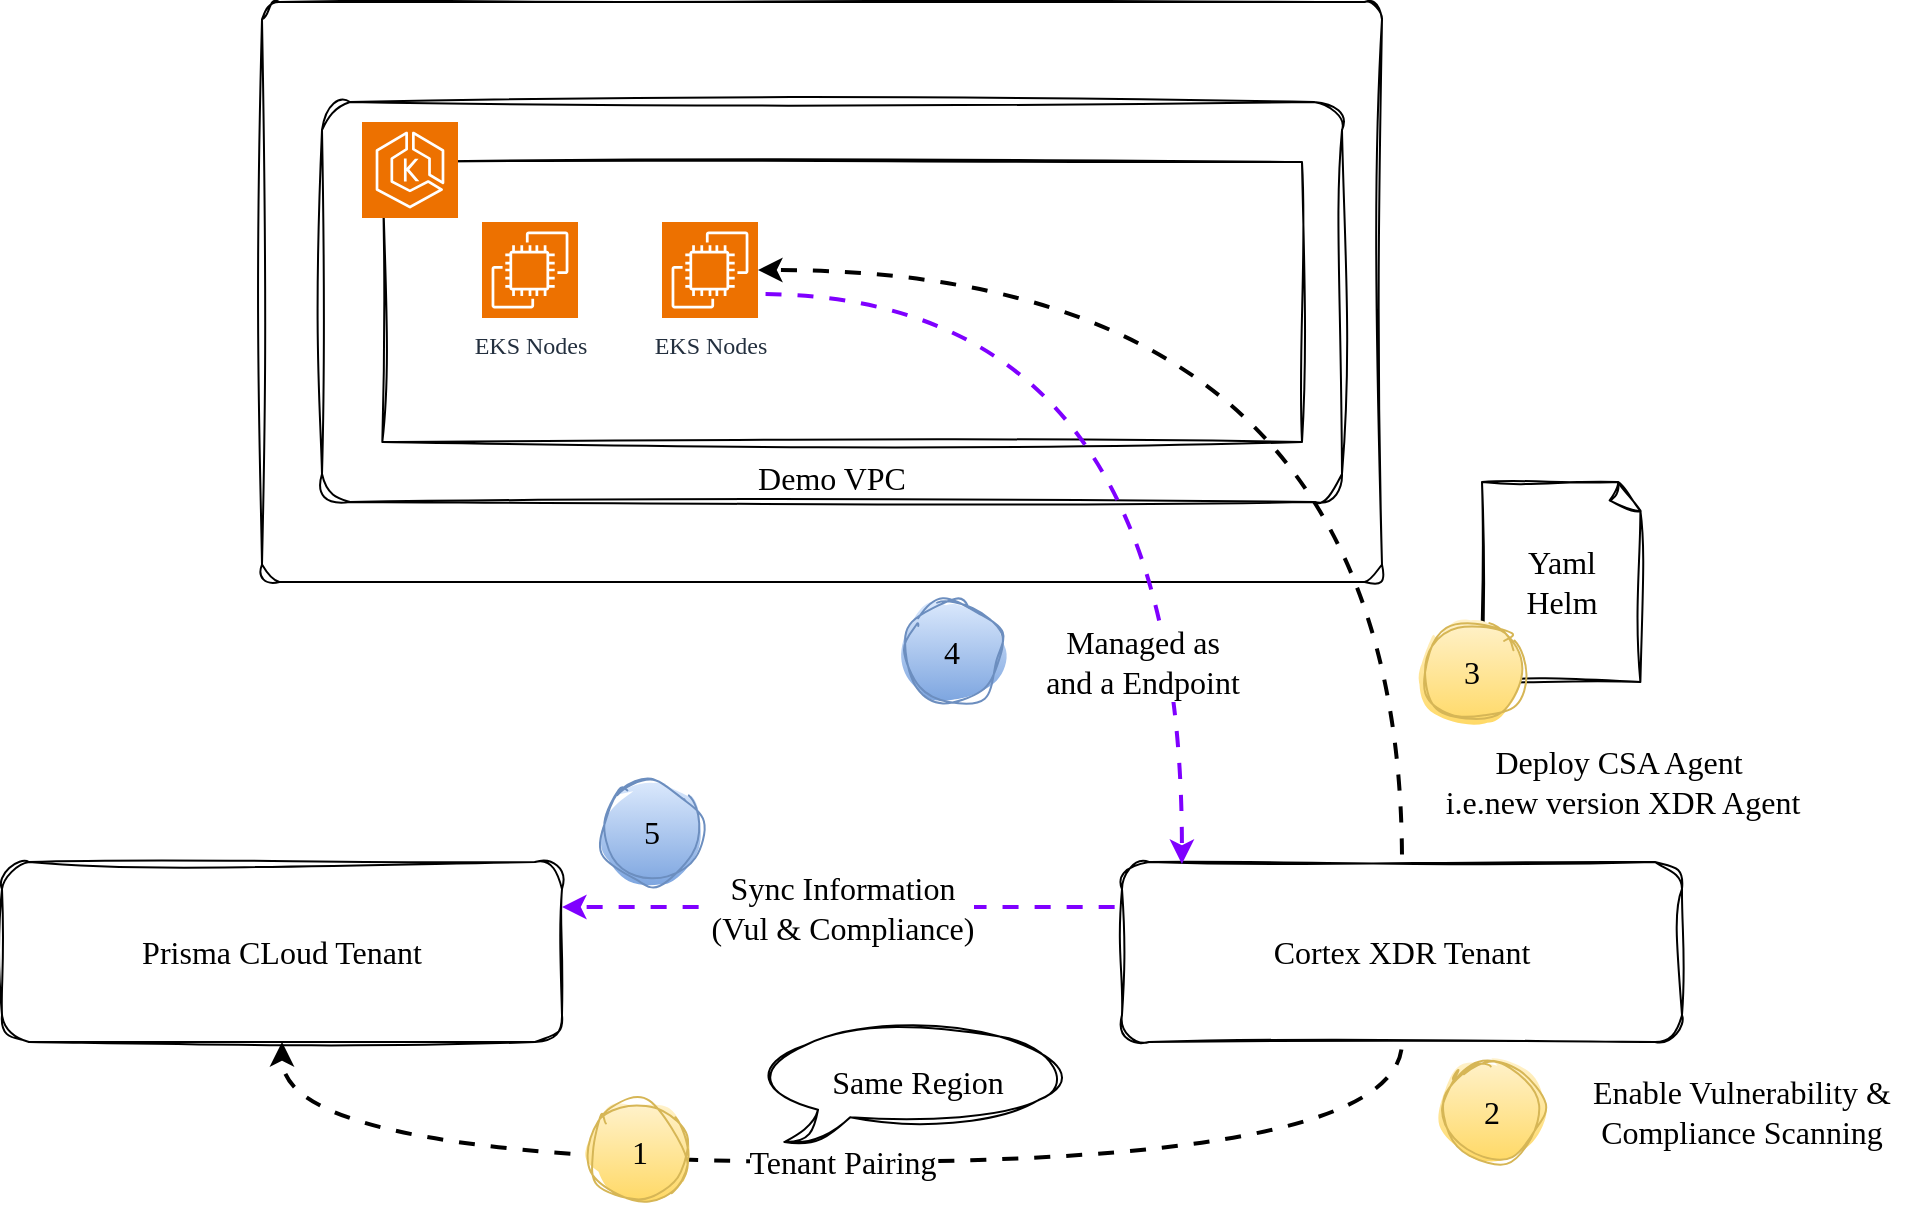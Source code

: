 <mxfile version="24.2.5" type="device">
  <diagram name="Page-1" id="DeBseBWq3in80cft9qD8">
    <mxGraphModel dx="1314" dy="2093" grid="1" gridSize="10" guides="1" tooltips="1" connect="1" arrows="1" fold="1" page="1" pageScale="1" pageWidth="827" pageHeight="1169" math="0" shadow="0">
      <root>
        <mxCell id="0" />
        <mxCell id="1" parent="0" />
        <mxCell id="wf-TVDKNXgqIJZ-00V4I-2" value="Prisma CLoud Tenant" style="rounded=1;whiteSpace=wrap;html=1;sketch=1;jiggle=2;curveFitting=1;strokeColor=default;align=center;verticalAlign=middle;fontFamily=Gloria Hallelujah;fontSize=16;fontColor=default;fillColor=default;fontSource=https%3A%2F%2Ffonts.googleapis.com%2Fcss%3Ffamily%3DGloria%2BHallelujah;" parent="1" vertex="1">
          <mxGeometry x="120" y="380" width="280" height="90" as="geometry" />
        </mxCell>
        <mxCell id="wf-TVDKNXgqIJZ-00V4I-5" value="Tenant Pairing" style="edgeStyle=orthogonalEdgeStyle;rounded=0;orthogonalLoop=1;jettySize=auto;html=1;exitX=0.5;exitY=1;exitDx=0;exitDy=0;entryX=0.5;entryY=1;entryDx=0;entryDy=0;fontFamily=Gloria Hallelujah;fontSource=https%3A%2F%2Ffonts.googleapis.com%2Fcss%3Ffamily%3DGloria%2BHallelujah;fontSize=16;fontColor=default;flowAnimation=1;strokeWidth=2;curved=1;" parent="1" source="wf-TVDKNXgqIJZ-00V4I-3" target="wf-TVDKNXgqIJZ-00V4I-2" edge="1">
          <mxGeometry relative="1" as="geometry">
            <Array as="points">
              <mxPoint x="820" y="530" />
              <mxPoint x="260" y="530" />
            </Array>
          </mxGeometry>
        </mxCell>
        <mxCell id="wf-TVDKNXgqIJZ-00V4I-27" value="Sync Information&lt;br&gt;(Vul &amp;amp; Compliance)" style="edgeStyle=orthogonalEdgeStyle;curved=1;rounded=0;orthogonalLoop=1;jettySize=auto;html=1;exitX=0;exitY=0.25;exitDx=0;exitDy=0;entryX=1;entryY=0.25;entryDx=0;entryDy=0;strokeColor=#7F00FF;strokeWidth=2;align=center;verticalAlign=middle;fontFamily=Gloria Hallelujah;fontSource=https%3A%2F%2Ffonts.googleapis.com%2Fcss%3Ffamily%3DGloria%2BHallelujah;fontSize=16;fontColor=default;labelBackgroundColor=default;endArrow=classic;flowAnimation=1;" parent="1" source="wf-TVDKNXgqIJZ-00V4I-3" target="wf-TVDKNXgqIJZ-00V4I-2" edge="1">
          <mxGeometry relative="1" as="geometry" />
        </mxCell>
        <mxCell id="wf-TVDKNXgqIJZ-00V4I-3" value="Cortex XDR Tenant" style="rounded=1;whiteSpace=wrap;html=1;sketch=1;jiggle=2;curveFitting=1;strokeColor=default;align=center;verticalAlign=middle;fontFamily=Gloria Hallelujah;fontSize=16;fontColor=default;fillColor=default;fontSource=https%3A%2F%2Ffonts.googleapis.com%2Fcss%3Ffamily%3DGloria%2BHallelujah;" parent="1" vertex="1">
          <mxGeometry x="680" y="380" width="280" height="90" as="geometry" />
        </mxCell>
        <mxCell id="wf-TVDKNXgqIJZ-00V4I-6" value="Same Region" style="whiteSpace=wrap;html=1;shape=mxgraph.basic.oval_callout;rounded=1;sketch=1;jiggle=2;curveFitting=1;strokeColor=default;align=center;verticalAlign=middle;fontFamily=Gloria Hallelujah;fontSource=https%3A%2F%2Ffonts.googleapis.com%2Fcss%3Ffamily%3DGloria%2BHallelujah;fontSize=16;fontColor=default;fillColor=default;" parent="1" vertex="1">
          <mxGeometry x="498" y="460" width="160" height="60" as="geometry" />
        </mxCell>
        <mxCell id="wf-TVDKNXgqIJZ-00V4I-7" value="" style="rounded=1;whiteSpace=wrap;html=1;sketch=1;jiggle=2;curveFitting=1;strokeColor=default;align=center;verticalAlign=middle;fontFamily=Gloria Hallelujah;fontSource=https%3A%2F%2Ffonts.googleapis.com%2Fcss%3Ffamily%3DGloria%2BHallelujah;fontSize=16;fontColor=default;fillColor=default;arcSize=3;" parent="1" vertex="1">
          <mxGeometry x="250" y="-50" width="560" height="290" as="geometry" />
        </mxCell>
        <mxCell id="wf-TVDKNXgqIJZ-00V4I-8" value="" style="shape=image;imageAspect=0;aspect=fixed;verticalLabelPosition=bottom;verticalAlign=top;rounded=1;sketch=1;jiggle=2;curveFitting=1;strokeColor=default;align=center;fontFamily=Gloria Hallelujah;fontSource=https%3A%2F%2Ffonts.googleapis.com%2Fcss%3Ffamily%3DGloria%2BHallelujah;fontSize=16;fontColor=default;fillColor=default;image=https://upload.wikimedia.org/wikipedia/commons/thumb/9/93/Amazon_Web_Services_Logo.svg/1024px-Amazon_Web_Services_Logo.svg.png;" parent="1" vertex="1">
          <mxGeometry x="260" y="-40" width="50.16" height="30" as="geometry" />
        </mxCell>
        <mxCell id="wf-TVDKNXgqIJZ-00V4I-9" value="Demo VPC" style="rounded=1;whiteSpace=wrap;html=1;sketch=1;jiggle=2;curveFitting=1;strokeColor=default;align=center;verticalAlign=bottom;fontFamily=Gloria Hallelujah;fontSource=https%3A%2F%2Ffonts.googleapis.com%2Fcss%3Ffamily%3DGloria%2BHallelujah;fontSize=16;fontColor=default;fillColor=default;arcSize=7;" parent="1" vertex="1">
          <mxGeometry x="280" width="510" height="200" as="geometry" />
        </mxCell>
        <mxCell id="wf-TVDKNXgqIJZ-00V4I-11" value="" style="rounded=0;whiteSpace=wrap;html=1;sketch=1;jiggle=2;curveFitting=1;strokeColor=default;align=center;verticalAlign=middle;fontFamily=Gloria Hallelujah;fontSource=https%3A%2F%2Ffonts.googleapis.com%2Fcss%3Ffamily%3DGloria%2BHallelujah;fontSize=16;fontColor=default;fillColor=default;" parent="1" vertex="1">
          <mxGeometry x="310.16" y="30" width="459.84" height="140" as="geometry" />
        </mxCell>
        <mxCell id="wf-TVDKNXgqIJZ-00V4I-10" value="" style="sketch=0;points=[[0,0,0],[0.25,0,0],[0.5,0,0],[0.75,0,0],[1,0,0],[0,1,0],[0.25,1,0],[0.5,1,0],[0.75,1,0],[1,1,0],[0,0.25,0],[0,0.5,0],[0,0.75,0],[1,0.25,0],[1,0.5,0],[1,0.75,0]];outlineConnect=0;fontColor=#232F3E;fillColor=#ED7100;strokeColor=#ffffff;dashed=0;verticalLabelPosition=bottom;verticalAlign=top;align=center;html=1;fontSize=12;fontStyle=0;aspect=fixed;shape=mxgraph.aws4.resourceIcon;resIcon=mxgraph.aws4.eks;rounded=1;jiggle=2;curveFitting=1;fontFamily=Gloria Hallelujah;fontSource=https%3A%2F%2Ffonts.googleapis.com%2Fcss%3Ffamily%3DGloria%2BHallelujah;" parent="1" vertex="1">
          <mxGeometry x="300" y="10" width="48" height="48" as="geometry" />
        </mxCell>
        <mxCell id="wf-TVDKNXgqIJZ-00V4I-13" value="EKS Nodes" style="sketch=0;points=[[0,0,0],[0.25,0,0],[0.5,0,0],[0.75,0,0],[1,0,0],[0,1,0],[0.25,1,0],[0.5,1,0],[0.75,1,0],[1,1,0],[0,0.25,0],[0,0.5,0],[0,0.75,0],[1,0.25,0],[1,0.5,0],[1,0.75,0]];outlineConnect=0;fontColor=#232F3E;fillColor=#ED7100;strokeColor=#ffffff;dashed=0;verticalLabelPosition=bottom;verticalAlign=top;align=center;html=1;fontSize=12;fontStyle=0;aspect=fixed;shape=mxgraph.aws4.resourceIcon;resIcon=mxgraph.aws4.ec2;rounded=1;jiggle=2;curveFitting=1;fontFamily=Gloria Hallelujah;fontSource=https%3A%2F%2Ffonts.googleapis.com%2Fcss%3Ffamily%3DGloria%2BHallelujah;" parent="1" vertex="1">
          <mxGeometry x="360" y="60" width="48" height="48" as="geometry" />
        </mxCell>
        <mxCell id="wf-TVDKNXgqIJZ-00V4I-14" value="EKS Nodes" style="sketch=0;points=[[0,0,0],[0.25,0,0],[0.5,0,0],[0.75,0,0],[1,0,0],[0,1,0],[0.25,1,0],[0.5,1,0],[0.75,1,0],[1,1,0],[0,0.25,0],[0,0.5,0],[0,0.75,0],[1,0.25,0],[1,0.5,0],[1,0.75,0]];outlineConnect=0;fontColor=#232F3E;fillColor=#ED7100;strokeColor=#ffffff;dashed=0;verticalLabelPosition=bottom;verticalAlign=top;align=center;html=1;fontSize=12;fontStyle=0;aspect=fixed;shape=mxgraph.aws4.resourceIcon;resIcon=mxgraph.aws4.ec2;rounded=1;jiggle=2;curveFitting=1;fontFamily=Gloria Hallelujah;fontSource=https%3A%2F%2Ffonts.googleapis.com%2Fcss%3Ffamily%3DGloria%2BHallelujah;" parent="1" vertex="1">
          <mxGeometry x="450" y="60" width="48" height="48" as="geometry" />
        </mxCell>
        <mxCell id="wf-TVDKNXgqIJZ-00V4I-16" value="1" style="ellipse;whiteSpace=wrap;html=1;aspect=fixed;rounded=1;sketch=1;jiggle=2;curveFitting=1;strokeColor=#d6b656;align=center;verticalAlign=middle;fontFamily=Gloria Hallelujah;fontSource=https%3A%2F%2Ffonts.googleapis.com%2Fcss%3Ffamily%3DGloria%2BHallelujah;fontSize=16;fillColor=#fff2cc;gradientColor=#ffd966;" parent="1" vertex="1">
          <mxGeometry x="414" y="500" width="50" height="50" as="geometry" />
        </mxCell>
        <mxCell id="wf-TVDKNXgqIJZ-00V4I-18" value="Deploy CSA Agent&amp;nbsp;&lt;div&gt;i.e.new version XDR Agent&lt;/div&gt;" style="edgeStyle=orthogonalEdgeStyle;rounded=0;orthogonalLoop=1;jettySize=auto;html=1;exitX=0.5;exitY=0;exitDx=0;exitDy=0;entryX=1;entryY=0.5;entryDx=0;entryDy=0;entryPerimeter=0;fontFamily=Gloria Hallelujah;fontSource=https%3A%2F%2Ffonts.googleapis.com%2Fcss%3Ffamily%3DGloria%2BHallelujah;fontSize=16;fontColor=default;curved=1;strokeWidth=2;flowAnimation=1;" parent="1" source="wf-TVDKNXgqIJZ-00V4I-3" target="wf-TVDKNXgqIJZ-00V4I-14" edge="1">
          <mxGeometry x="-0.871" y="-110" relative="1" as="geometry">
            <mxPoint as="offset" />
          </mxGeometry>
        </mxCell>
        <mxCell id="wf-TVDKNXgqIJZ-00V4I-20" value="Yaml&lt;div&gt;Helm&lt;/div&gt;" style="whiteSpace=wrap;html=1;shape=mxgraph.basic.document;rounded=1;sketch=1;jiggle=2;curveFitting=1;strokeColor=default;align=center;verticalAlign=middle;fontFamily=Gloria Hallelujah;fontSource=https%3A%2F%2Ffonts.googleapis.com%2Fcss%3Ffamily%3DGloria%2BHallelujah;fontSize=16;fontColor=default;fillColor=default;" parent="1" vertex="1">
          <mxGeometry x="860" y="190" width="80" height="100" as="geometry" />
        </mxCell>
        <mxCell id="wf-TVDKNXgqIJZ-00V4I-21" value="2" style="ellipse;whiteSpace=wrap;html=1;aspect=fixed;rounded=1;sketch=1;jiggle=2;curveFitting=1;strokeColor=#d6b656;align=center;verticalAlign=middle;fontFamily=Gloria Hallelujah;fontSource=https%3A%2F%2Ffonts.googleapis.com%2Fcss%3Ffamily%3DGloria%2BHallelujah;fontSize=16;fillColor=#fff2cc;gradientColor=#ffd966;" parent="1" vertex="1">
          <mxGeometry x="840" y="480" width="50" height="50" as="geometry" />
        </mxCell>
        <mxCell id="wf-TVDKNXgqIJZ-00V4I-22" value="Enable Vulnerability &amp;amp; Compliance Scanning" style="text;html=1;align=center;verticalAlign=middle;whiteSpace=wrap;rounded=0;fontFamily=Gloria Hallelujah;fontSource=https%3A%2F%2Ffonts.googleapis.com%2Fcss%3Ffamily%3DGloria%2BHallelujah;fontSize=16;fontColor=default;" parent="1" vertex="1">
          <mxGeometry x="900" y="490" width="180" height="30" as="geometry" />
        </mxCell>
        <mxCell id="wf-TVDKNXgqIJZ-00V4I-25" value="Managed as&lt;div&gt;and a Endpoint&lt;/div&gt;" style="edgeStyle=orthogonalEdgeStyle;curved=1;rounded=0;orthogonalLoop=1;jettySize=auto;html=1;exitX=1;exitY=0.75;exitDx=0;exitDy=0;exitPerimeter=0;entryX=0.107;entryY=0.011;entryDx=0;entryDy=0;entryPerimeter=0;strokeColor=#7F00FF;strokeWidth=2;align=center;verticalAlign=middle;fontFamily=Gloria Hallelujah;fontSource=https%3A%2F%2Ffonts.googleapis.com%2Fcss%3Ffamily%3DGloria%2BHallelujah;fontSize=16;fontColor=default;labelBackgroundColor=default;endArrow=classic;flowAnimation=1;" parent="1" source="wf-TVDKNXgqIJZ-00V4I-14" target="wf-TVDKNXgqIJZ-00V4I-3" edge="1">
          <mxGeometry x="0.594" y="-20" relative="1" as="geometry">
            <mxPoint as="offset" />
          </mxGeometry>
        </mxCell>
        <mxCell id="wf-TVDKNXgqIJZ-00V4I-17" value="3" style="ellipse;whiteSpace=wrap;html=1;aspect=fixed;rounded=1;sketch=1;jiggle=2;curveFitting=1;strokeColor=#d6b656;align=center;verticalAlign=middle;fontFamily=Gloria Hallelujah;fontSource=https%3A%2F%2Ffonts.googleapis.com%2Fcss%3Ffamily%3DGloria%2BHallelujah;fontSize=16;fillColor=#fff2cc;gradientColor=#ffd966;" parent="1" vertex="1">
          <mxGeometry x="830" y="260" width="50" height="50" as="geometry" />
        </mxCell>
        <mxCell id="wf-TVDKNXgqIJZ-00V4I-28" value="4" style="ellipse;whiteSpace=wrap;html=1;aspect=fixed;rounded=1;sketch=1;jiggle=2;curveFitting=1;strokeColor=#6c8ebf;align=center;verticalAlign=middle;fontFamily=Gloria Hallelujah;fontSource=https%3A%2F%2Ffonts.googleapis.com%2Fcss%3Ffamily%3DGloria%2BHallelujah;fontSize=16;fillColor=#dae8fc;gradientColor=#7ea6e0;" parent="1" vertex="1">
          <mxGeometry x="570" y="250" width="50" height="50" as="geometry" />
        </mxCell>
        <mxCell id="wf-TVDKNXgqIJZ-00V4I-29" value="5" style="ellipse;whiteSpace=wrap;html=1;aspect=fixed;rounded=1;sketch=1;jiggle=2;curveFitting=1;strokeColor=#6c8ebf;align=center;verticalAlign=middle;fontFamily=Gloria Hallelujah;fontSource=https%3A%2F%2Ffonts.googleapis.com%2Fcss%3Ffamily%3DGloria%2BHallelujah;fontSize=16;fillColor=#dae8fc;gradientColor=#7ea6e0;" parent="1" vertex="1">
          <mxGeometry x="420" y="340" width="50" height="50" as="geometry" />
        </mxCell>
        <mxCell id="wf-TVDKNXgqIJZ-00V4I-30" value="" style="shape=image;imageAspect=0;aspect=fixed;verticalLabelPosition=bottom;verticalAlign=top;rounded=1;sketch=1;jiggle=2;curveFitting=1;strokeColor=default;align=center;fontFamily=Gloria Hallelujah;fontSource=https%3A%2F%2Ffonts.googleapis.com%2Fcss%3Ffamily%3DGloria%2BHallelujah;fontSize=16;fontColor=default;labelBackgroundColor=default;fillColor=default;image=https://plugins.jetbrains.com/files/21907/522769/icon/pluginIcon.png;" parent="1" vertex="1">
          <mxGeometry x="120" y="400" width="50" height="50" as="geometry" />
        </mxCell>
        <mxCell id="wf-TVDKNXgqIJZ-00V4I-31" value="" style="shape=image;imageAspect=0;aspect=fixed;verticalLabelPosition=bottom;verticalAlign=top;rounded=1;sketch=1;jiggle=2;curveFitting=1;strokeColor=default;align=center;fontFamily=Gloria Hallelujah;fontSource=https%3A%2F%2Ffonts.googleapis.com%2Fcss%3Ffamily%3DGloria%2BHallelujah;fontSize=16;fontColor=default;labelBackgroundColor=default;fillColor=default;image=https://yt3.googleusercontent.com/ytc/AIdro_kiiHmvhDeeTNr9bUmVXWjYGR1NhWpfUqvjTzuLPhjlNQY=s900-c-k-c0x00ffffff-no-rj;" parent="1" vertex="1">
          <mxGeometry x="690" y="400" width="50" height="50" as="geometry" />
        </mxCell>
      </root>
    </mxGraphModel>
  </diagram>
</mxfile>
